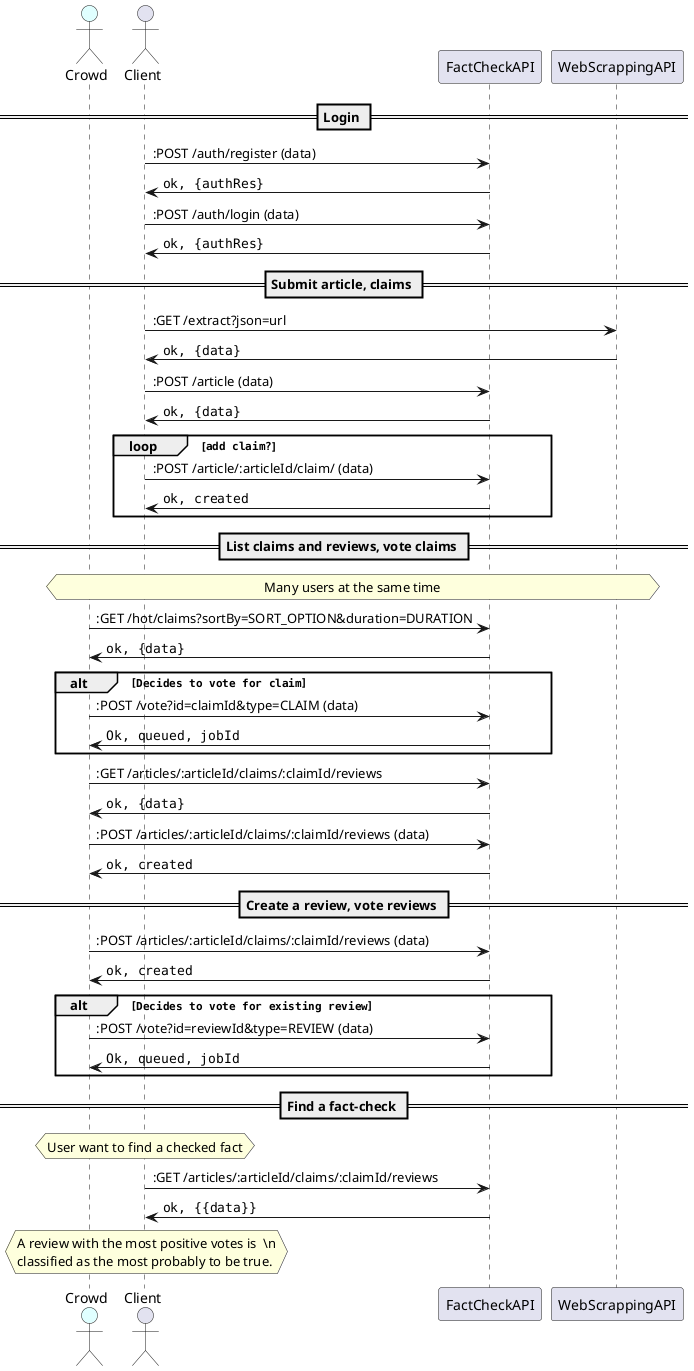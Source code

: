 @startuml Proces overenia

actor "Crowd" as crowd #lightCyan

actor "Client" as client
participant "FactCheckAPI" as api
participant "WebScrappingAPI" as scrap

== Login ==

client->api: :POST /auth/register (data)
api->client: ""ok, {authRes}""

client->api: :POST /auth/login (data)
api->client: ""ok, {authRes}""

== Submit article, claims ==

client->scrap: :GET /extract?json=url
scrap->client: ""ok, {data}""

client->api: :POST /article (data)
api->client: ""ok, {data}""

loop ""add claim?""
  client->api: :POST /article/:articleId/claim/ (data)
  api->client: ""ok, created""
end

== List claims and reviews, vote claims ==

hnote over crowd,scrap
  Many users at the same time
endhnote
crowd->api: :GET /hot/claims?sortBy=SORT_OPTION&duration=DURATION
api->crowd: ""ok, {data}""

alt ""Decides to vote for claim""
  crowd->api: :POST /vote?id=claimId&type=CLAIM (data)
  api->crowd: ""Ok, queued, jobId""
end

crowd->api: :GET /articles/:articleId/claims/:claimId/reviews
api->crowd: ""ok, {data}""
crowd->api: :POST /articles/:articleId/claims/:claimId/reviews (data)
api->crowd: ""ok, created""


== Create a review, vote reviews ==

crowd->api: :POST /articles/:articleId/claims/:claimId/reviews (data)
api->crowd: ""ok, created""

alt ""Decides to vote for existing review""
  crowd->api: :POST /vote?id=reviewId&type=REVIEW (data)
  api->crowd: ""Ok, queued, jobId""
end

== Find a fact-check ==

hnote over client
  User want to find a checked fact
endhnote
client->api: :GET /articles/:articleId/claims/:claimId/reviews
api->client: ""ok, {{data}}""
hnote over client
  A review with the most positive votes is  \n
  classified as the most probably to be true.
endhnote

@enduml